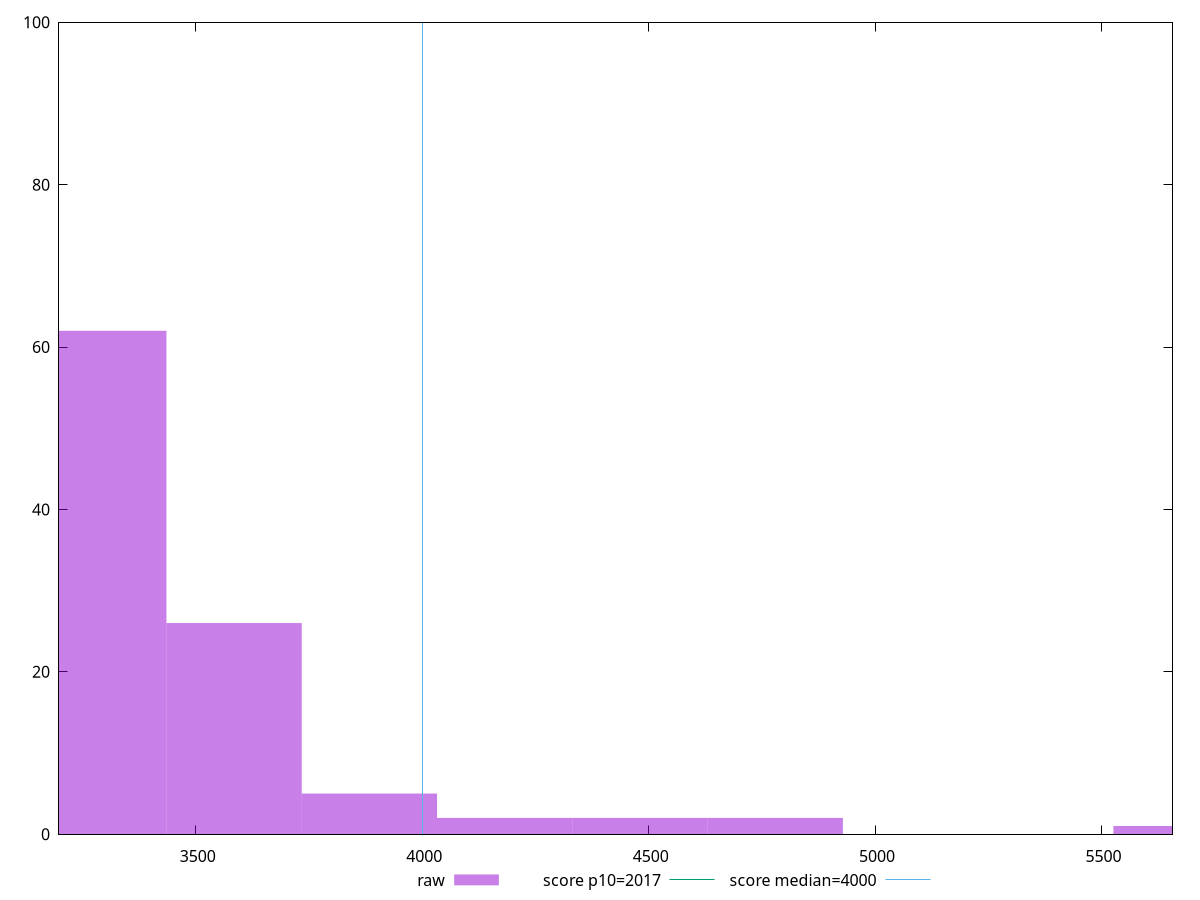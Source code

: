 reset

$raw <<EOF
4779.44423476481 2
3584.5831760736073 26
4182.013705419209 2
4480.728970092009 2
3285.867911400807 62
3883.2984407464082 5
5675.590028783212 1
EOF

set key outside below
set boxwidth 298.71526467280063
set xrange [3197.9680000000003:5656.6159999999945]
set yrange [0:100]
set trange [0:100]
set style fill transparent solid 0.5 noborder

set parametric
set terminal svg size 640, 490 enhanced background rgb 'white'
set output "report_00009_2021-02-08T22-37-41.559Z/mainthread-work-breakdown/samples/pages+cached/raw/histogram.svg"

plot $raw title "raw" with boxes, \
     2017,t title "score p10=2017", \
     4000,t title "score median=4000"

reset
